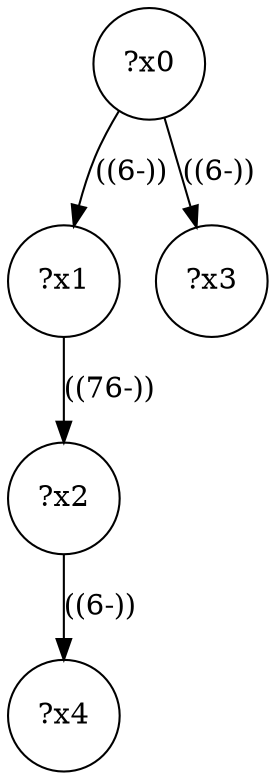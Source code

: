 digraph g {
	x0 [shape=circle, label="?x0"];
	x1 [shape=circle, label="?x1"];
	x0 -> x1 [label="((6-))"];
	x2 [shape=circle, label="?x2"];
	x1 -> x2 [label="((76-))"];
	x3 [shape=circle, label="?x3"];
	x0 -> x3 [label="((6-))"];
	x4 [shape=circle, label="?x4"];
	x2 -> x4 [label="((6-))"];
}
